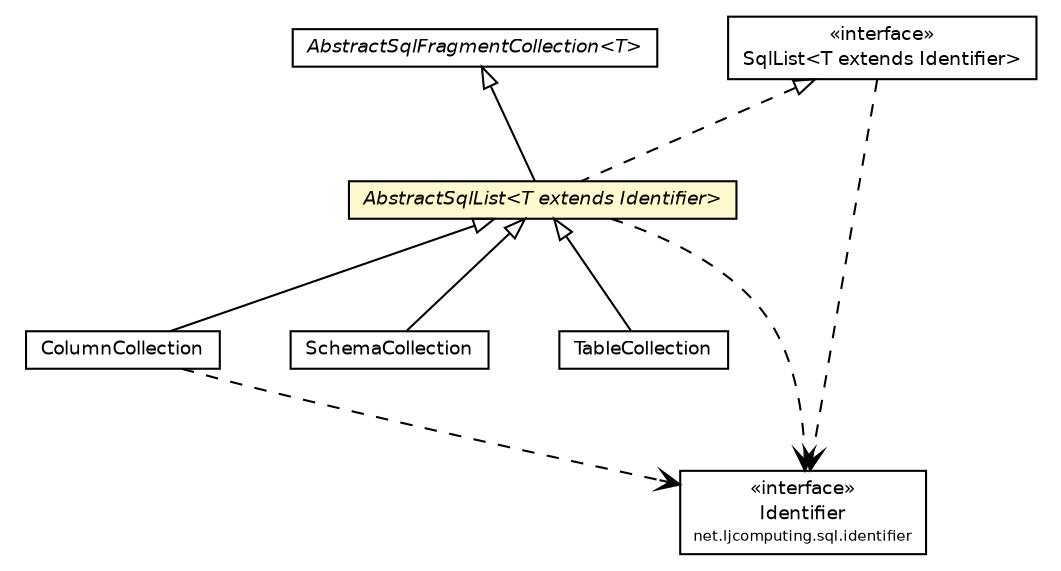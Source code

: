 #!/usr/local/bin/dot
#
# Class diagram 
# Generated by UMLGraph version R5_6 (http://www.umlgraph.org/)
#

digraph G {
	edge [fontname="Helvetica",fontsize=10,labelfontname="Helvetica",labelfontsize=10];
	node [fontname="Helvetica",fontsize=10,shape=plaintext];
	nodesep=0.25;
	ranksep=0.5;
	// net.ljcomputing.sql.collection.AbstractSqlFragmentCollection<T>
	c556 [label=<<table title="net.ljcomputing.sql.collection.AbstractSqlFragmentCollection" border="0" cellborder="1" cellspacing="0" cellpadding="2" port="p" href="./AbstractSqlFragmentCollection.html">
		<tr><td><table border="0" cellspacing="0" cellpadding="1">
<tr><td align="center" balign="center"><font face="Helvetica-Oblique"> AbstractSqlFragmentCollection&lt;T&gt; </font></td></tr>
		</table></td></tr>
		</table>>, URL="./AbstractSqlFragmentCollection.html", fontname="Helvetica", fontcolor="black", fontsize=9.0];
	// net.ljcomputing.sql.collection.AbstractSqlList<T extends net.ljcomputing.sql.identifier.Identifier>
	c561 [label=<<table title="net.ljcomputing.sql.collection.AbstractSqlList" border="0" cellborder="1" cellspacing="0" cellpadding="2" port="p" bgcolor="lemonChiffon" href="./AbstractSqlList.html">
		<tr><td><table border="0" cellspacing="0" cellpadding="1">
<tr><td align="center" balign="center"><font face="Helvetica-Oblique"> AbstractSqlList&lt;T extends Identifier&gt; </font></td></tr>
		</table></td></tr>
		</table>>, URL="./AbstractSqlList.html", fontname="Helvetica", fontcolor="black", fontsize=9.0];
	// net.ljcomputing.sql.collection.ColumnCollection
	c562 [label=<<table title="net.ljcomputing.sql.collection.ColumnCollection" border="0" cellborder="1" cellspacing="0" cellpadding="2" port="p" href="./ColumnCollection.html">
		<tr><td><table border="0" cellspacing="0" cellpadding="1">
<tr><td align="center" balign="center"> ColumnCollection </td></tr>
		</table></td></tr>
		</table>>, URL="./ColumnCollection.html", fontname="Helvetica", fontcolor="black", fontsize=9.0];
	// net.ljcomputing.sql.collection.SqlList<T extends net.ljcomputing.sql.identifier.Identifier>
	c563 [label=<<table title="net.ljcomputing.sql.collection.SqlList" border="0" cellborder="1" cellspacing="0" cellpadding="2" port="p" href="./SqlList.html">
		<tr><td><table border="0" cellspacing="0" cellpadding="1">
<tr><td align="center" balign="center"> &#171;interface&#187; </td></tr>
<tr><td align="center" balign="center"> SqlList&lt;T extends Identifier&gt; </td></tr>
		</table></td></tr>
		</table>>, URL="./SqlList.html", fontname="Helvetica", fontcolor="black", fontsize=9.0];
	// net.ljcomputing.sql.collection.SchemaCollection
	c565 [label=<<table title="net.ljcomputing.sql.collection.SchemaCollection" border="0" cellborder="1" cellspacing="0" cellpadding="2" port="p" href="./SchemaCollection.html">
		<tr><td><table border="0" cellspacing="0" cellpadding="1">
<tr><td align="center" balign="center"> SchemaCollection </td></tr>
		</table></td></tr>
		</table>>, URL="./SchemaCollection.html", fontname="Helvetica", fontcolor="black", fontsize=9.0];
	// net.ljcomputing.sql.collection.TableCollection
	c566 [label=<<table title="net.ljcomputing.sql.collection.TableCollection" border="0" cellborder="1" cellspacing="0" cellpadding="2" port="p" href="./TableCollection.html">
		<tr><td><table border="0" cellspacing="0" cellpadding="1">
<tr><td align="center" balign="center"> TableCollection </td></tr>
		</table></td></tr>
		</table>>, URL="./TableCollection.html", fontname="Helvetica", fontcolor="black", fontsize=9.0];
	// net.ljcomputing.sql.identifier.Identifier
	c574 [label=<<table title="net.ljcomputing.sql.identifier.Identifier" border="0" cellborder="1" cellspacing="0" cellpadding="2" port="p" href="../identifier/Identifier.html">
		<tr><td><table border="0" cellspacing="0" cellpadding="1">
<tr><td align="center" balign="center"> &#171;interface&#187; </td></tr>
<tr><td align="center" balign="center"> Identifier </td></tr>
<tr><td align="center" balign="center"><font point-size="7.0"> net.ljcomputing.sql.identifier </font></td></tr>
		</table></td></tr>
		</table>>, URL="../identifier/Identifier.html", fontname="Helvetica", fontcolor="black", fontsize=9.0];
	//net.ljcomputing.sql.collection.AbstractSqlList<T extends net.ljcomputing.sql.identifier.Identifier> extends net.ljcomputing.sql.collection.AbstractSqlFragmentCollection<T>
	c556:p -> c561:p [dir=back,arrowtail=empty];
	//net.ljcomputing.sql.collection.AbstractSqlList<T extends net.ljcomputing.sql.identifier.Identifier> implements net.ljcomputing.sql.collection.SqlList<T extends net.ljcomputing.sql.identifier.Identifier>
	c563:p -> c561:p [dir=back,arrowtail=empty,style=dashed];
	//net.ljcomputing.sql.collection.ColumnCollection extends net.ljcomputing.sql.collection.AbstractSqlList<net.ljcomputing.sql.identifier.column.ColumnIdentifier>
	c561:p -> c562:p [dir=back,arrowtail=empty];
	//net.ljcomputing.sql.collection.SchemaCollection extends net.ljcomputing.sql.collection.AbstractSqlList<net.ljcomputing.sql.identifier.schema.SchemaIdentifier>
	c561:p -> c565:p [dir=back,arrowtail=empty];
	//net.ljcomputing.sql.collection.TableCollection extends net.ljcomputing.sql.collection.AbstractSqlList<net.ljcomputing.sql.identifier.table.TableIdentifier>
	c561:p -> c566:p [dir=back,arrowtail=empty];
	// net.ljcomputing.sql.collection.AbstractSqlList<T extends net.ljcomputing.sql.identifier.Identifier> DEPEND net.ljcomputing.sql.identifier.Identifier
	c561:p -> c574:p [taillabel="", label="", headlabel="", fontname="Helvetica", fontcolor="black", fontsize=10.0, color="black", arrowhead=open, style=dashed];
	// net.ljcomputing.sql.collection.ColumnCollection DEPEND net.ljcomputing.sql.identifier.Identifier
	c562:p -> c574:p [taillabel="", label="", headlabel="", fontname="Helvetica", fontcolor="black", fontsize=10.0, color="black", arrowhead=open, style=dashed];
	// net.ljcomputing.sql.collection.SqlList<T extends net.ljcomputing.sql.identifier.Identifier> DEPEND net.ljcomputing.sql.identifier.Identifier
	c563:p -> c574:p [taillabel="", label="", headlabel="", fontname="Helvetica", fontcolor="black", fontsize=10.0, color="black", arrowhead=open, style=dashed];
}

